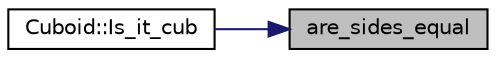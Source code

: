 digraph "are_sides_equal"
{
 // LATEX_PDF_SIZE
  edge [fontname="Helvetica",fontsize="10",labelfontname="Helvetica",labelfontsize="10"];
  node [fontname="Helvetica",fontsize="10",shape=record];
  rankdir="RL";
  Node1 [label="are_sides_equal",height=0.2,width=0.4,color="black", fillcolor="grey75", style="filled", fontcolor="black",tooltip=" "];
  Node1 -> Node2 [dir="back",color="midnightblue",fontsize="10",style="solid",fontname="Helvetica"];
  Node2 [label="Cuboid::Is_it_cub",height=0.2,width=0.4,color="black", fillcolor="white", style="filled",URL="$class_cuboid.html#adf0c2d0b6f669edba513008a916c6732",tooltip="Metoda klasy Rectangle wykonujaca operacje wyznaczenia dlugosic bokow prostokata i sprawdzenia,..."];
}
